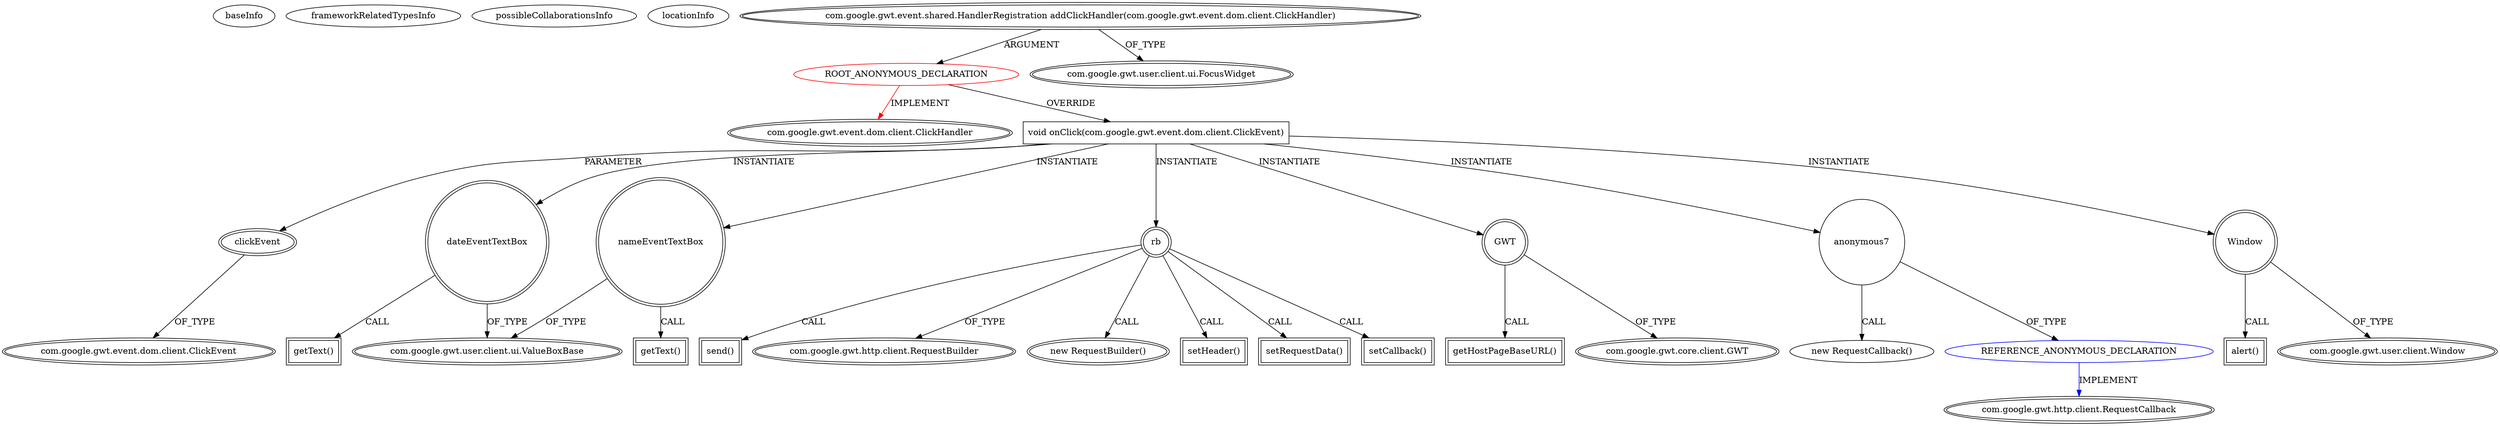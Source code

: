 digraph {
baseInfo[graphId=6,category="extension_graph",isAnonymous=true,possibleRelation=true]
frameworkRelatedTypesInfo[0="com.google.gwt.event.dom.client.ClickHandler"]
possibleCollaborationsInfo[0="6~OVERRIDING_METHOD_DECLARATION-INSTANTIATION-~com.google.gwt.event.dom.client.ClickHandler ~com.google.gwt.http.client.RequestCallback ~true~true"]
locationInfo[projectName="12010994-GLI-TP1",filePath="/12010994-GLI-TP1/GLI-TP1-master/src/main/java/fr/istic/m2gl/gli/client/gli.java",contextSignature="com.google.gwt.user.client.ui.Widget addEventWidget()",graphId="6"]
0[label="ROOT_ANONYMOUS_DECLARATION",vertexType="ROOT_ANONYMOUS_DECLARATION",isFrameworkType=false,color=red]
1[label="com.google.gwt.event.dom.client.ClickHandler",vertexType="FRAMEWORK_INTERFACE_TYPE",isFrameworkType=true,peripheries=2]
2[label="com.google.gwt.event.shared.HandlerRegistration addClickHandler(com.google.gwt.event.dom.client.ClickHandler)",vertexType="OUTSIDE_CALL",isFrameworkType=true,peripheries=2]
3[label="com.google.gwt.user.client.ui.FocusWidget",vertexType="FRAMEWORK_CLASS_TYPE",isFrameworkType=true,peripheries=2]
4[label="void onClick(com.google.gwt.event.dom.client.ClickEvent)",vertexType="OVERRIDING_METHOD_DECLARATION",isFrameworkType=false,shape=box]
5[label="clickEvent",vertexType="PARAMETER_DECLARATION",isFrameworkType=true,peripheries=2]
6[label="com.google.gwt.event.dom.client.ClickEvent",vertexType="FRAMEWORK_CLASS_TYPE",isFrameworkType=true,peripheries=2]
7[label="dateEventTextBox",vertexType="VARIABLE_EXPRESION",isFrameworkType=true,peripheries=2,shape=circle]
9[label="com.google.gwt.user.client.ui.ValueBoxBase",vertexType="FRAMEWORK_CLASS_TYPE",isFrameworkType=true,peripheries=2]
8[label="getText()",vertexType="INSIDE_CALL",isFrameworkType=true,peripheries=2,shape=box]
10[label="nameEventTextBox",vertexType="VARIABLE_EXPRESION",isFrameworkType=true,peripheries=2,shape=circle]
11[label="getText()",vertexType="INSIDE_CALL",isFrameworkType=true,peripheries=2,shape=box]
14[label="rb",vertexType="VARIABLE_EXPRESION",isFrameworkType=true,peripheries=2,shape=circle]
15[label="com.google.gwt.http.client.RequestBuilder",vertexType="FRAMEWORK_CLASS_TYPE",isFrameworkType=true,peripheries=2]
13[label="new RequestBuilder()",vertexType="CONSTRUCTOR_CALL",isFrameworkType=true,peripheries=2]
16[label="GWT",vertexType="VARIABLE_EXPRESION",isFrameworkType=true,peripheries=2,shape=circle]
18[label="com.google.gwt.core.client.GWT",vertexType="FRAMEWORK_CLASS_TYPE",isFrameworkType=true,peripheries=2]
17[label="getHostPageBaseURL()",vertexType="INSIDE_CALL",isFrameworkType=true,peripheries=2,shape=box]
20[label="setHeader()",vertexType="INSIDE_CALL",isFrameworkType=true,peripheries=2,shape=box]
22[label="setRequestData()",vertexType="INSIDE_CALL",isFrameworkType=true,peripheries=2,shape=box]
24[label="setCallback()",vertexType="INSIDE_CALL",isFrameworkType=true,peripheries=2,shape=box]
26[label="anonymous7",vertexType="VARIABLE_EXPRESION",isFrameworkType=false,shape=circle]
27[label="REFERENCE_ANONYMOUS_DECLARATION",vertexType="REFERENCE_ANONYMOUS_DECLARATION",isFrameworkType=false,color=blue]
28[label="com.google.gwt.http.client.RequestCallback",vertexType="FRAMEWORK_INTERFACE_TYPE",isFrameworkType=true,peripheries=2]
25[label="new RequestCallback()",vertexType="CONSTRUCTOR_CALL",isFrameworkType=false]
29[label="Window",vertexType="VARIABLE_EXPRESION",isFrameworkType=true,peripheries=2,shape=circle]
31[label="com.google.gwt.user.client.Window",vertexType="FRAMEWORK_CLASS_TYPE",isFrameworkType=true,peripheries=2]
30[label="alert()",vertexType="INSIDE_CALL",isFrameworkType=true,peripheries=2,shape=box]
33[label="send()",vertexType="INSIDE_CALL",isFrameworkType=true,peripheries=2,shape=box]
0->1[label="IMPLEMENT",color=red]
2->0[label="ARGUMENT"]
2->3[label="OF_TYPE"]
0->4[label="OVERRIDE"]
5->6[label="OF_TYPE"]
4->5[label="PARAMETER"]
4->7[label="INSTANTIATE"]
7->9[label="OF_TYPE"]
7->8[label="CALL"]
4->10[label="INSTANTIATE"]
10->9[label="OF_TYPE"]
10->11[label="CALL"]
4->14[label="INSTANTIATE"]
14->15[label="OF_TYPE"]
14->13[label="CALL"]
4->16[label="INSTANTIATE"]
16->18[label="OF_TYPE"]
16->17[label="CALL"]
14->20[label="CALL"]
14->22[label="CALL"]
14->24[label="CALL"]
4->26[label="INSTANTIATE"]
27->28[label="IMPLEMENT",color=blue]
26->27[label="OF_TYPE"]
26->25[label="CALL"]
4->29[label="INSTANTIATE"]
29->31[label="OF_TYPE"]
29->30[label="CALL"]
14->33[label="CALL"]
}
